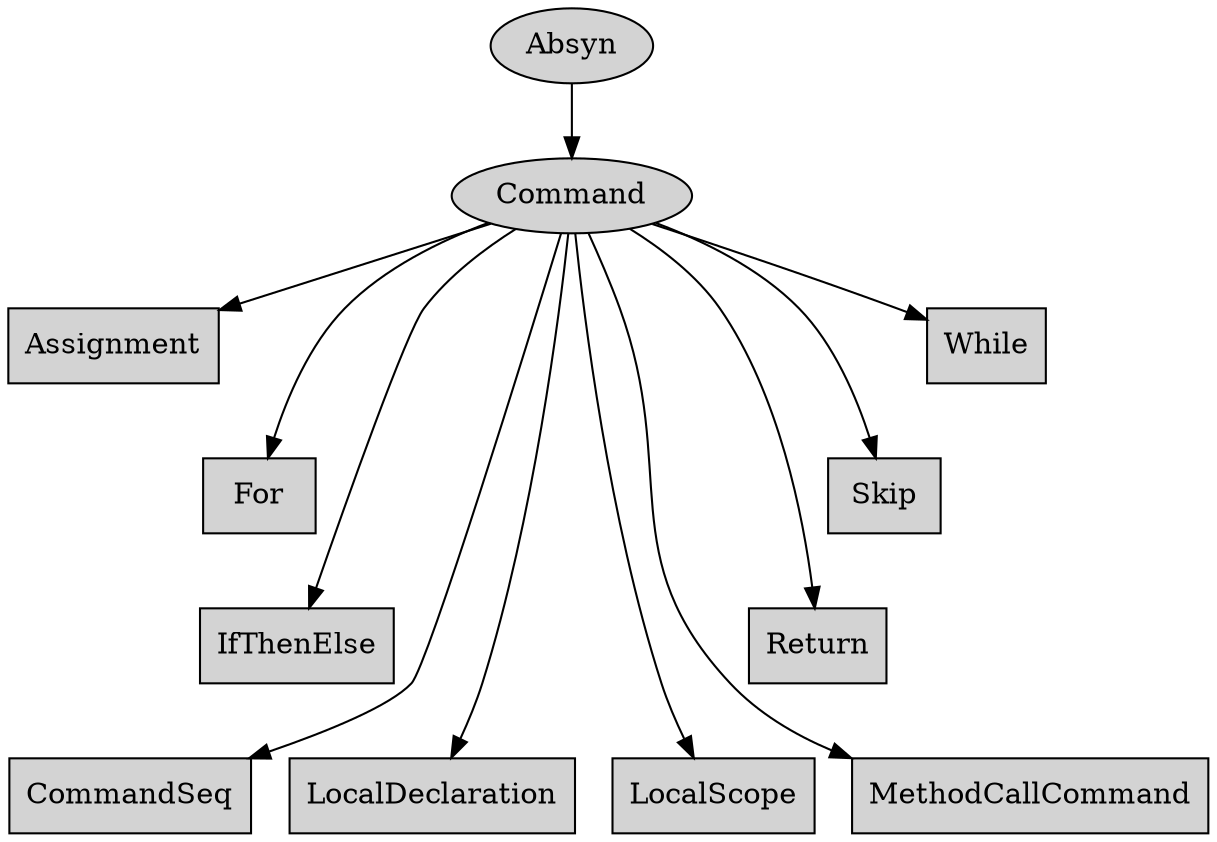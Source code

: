 digraph expressions {
size = "11,7.5";
node [style = filled]
Absyn [label = "Absyn"]
Command [label = "Command"]
Assignment [label = "Assignment" shape = box]
For [label = "For" shape = box]
IfThenElse [label = "IfThenElse" shape = box]
CommandSeq [label = "CommandSeq" shape = box]
LocalDeclaration [label = "LocalDeclaration" shape = box]
LocalScope [label = "LocalScope" shape = box]
MethodCallCommand [label = "MethodCallCommand" shape = box]
Return [label = "Return" shape = box]
Skip [label = "Skip" shape = box]
While [label = "While" shape = box]
Absyn -> Command
Command -> Assignment [minlen = 1]
Command -> For [minlen = 2]
Command -> IfThenElse [minlen = 3]
Command -> LocalDeclaration [minlen = 4]
Command -> LocalScope [minlen = 4]
Command -> CommandSeq [minlen = 4]
Command -> MethodCallCommand [minlen = 4]
Command -> Return [minlen = 3]
Command -> Skip [minlen = 2]
Command -> While [minlen = 1]
}
